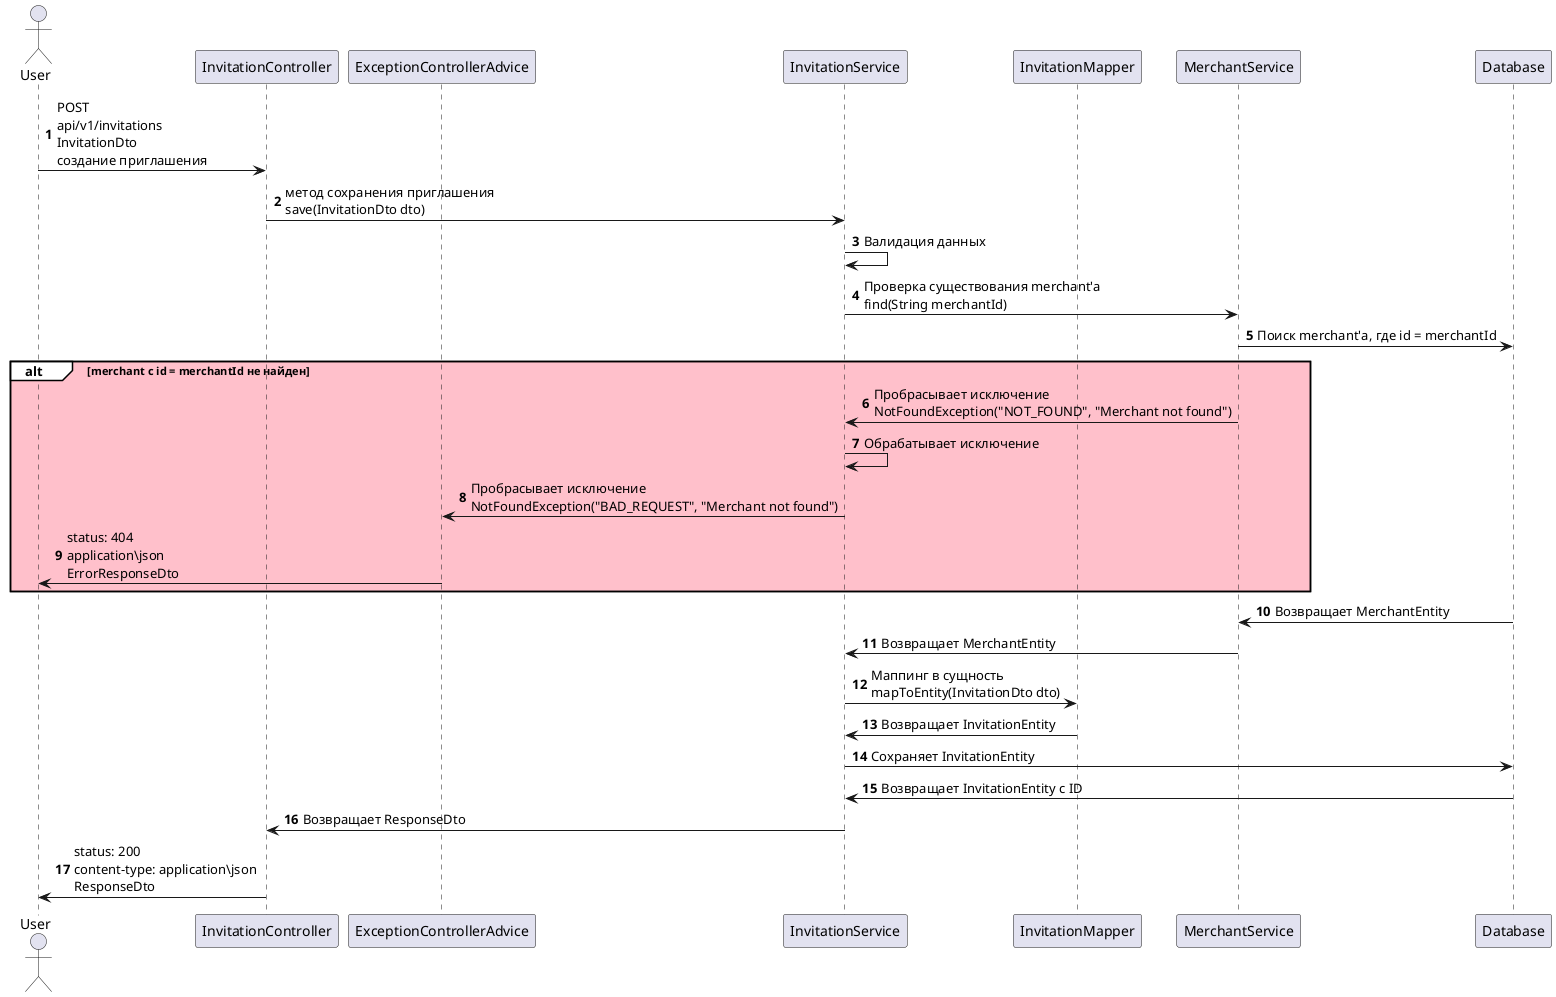 @startuml
'https://plantuml.com/sequence-diagram

autonumber
actor "User"
participant "InvitationController"
participant "ExceptionControllerAdvice"
participant "InvitationService"
participant "InvitationMapper"
participant "MerchantService"
participant "Database"

"User" -> "InvitationController": POST \napi/v1/invitations \nInvitationDto \nсоздание приглашения
"InvitationController" -> "InvitationService": метод сохранения приглашения \nsave(InvitationDto dto)
"InvitationService" -> "InvitationService": Валидация данных
"InvitationService" -> "MerchantService": Проверка существования merchant'а \nfind(String merchantId)
"MerchantService" -> "Database": Поиск merchant'а, где id = merchantId
alt#white #pink merchant с id = merchantId не найден
"MerchantService" -> "InvitationService": Пробрасывает исключение \nNotFoundException("NOT_FOUND", "Merchant not found")
"InvitationService" -> "InvitationService": Обрабатывает исключение
"InvitationService" -> "ExceptionControllerAdvice": Пробрасывает исключение \nNotFoundException("BAD_REQUEST", "Merchant not found")
"ExceptionControllerAdvice" -> "User": status: 404 \napplication\json \nErrorResponseDto
end alt
"Database" -> "MerchantService": Возвращает MerchantEntity
"MerchantService" -> "InvitationService": Возвращает MerchantEntity
"InvitationService" ->"InvitationMapper": Маппинг в сущность \nmapToEntity(InvitationDto dto)
"InvitationMapper" ->"InvitationService": Возвращает InvitationEntity
"InvitationService" -> "Database": Сохраняет InvitationEntity
"Database" -> "InvitationService": Возвращает InvitationEntity с ID
"InvitationService" -> "InvitationController": Возвращает ResponseDto
"InvitationController" -> "User": status: 200 \ncontent-type: application\json \nResponseDto

@enduml